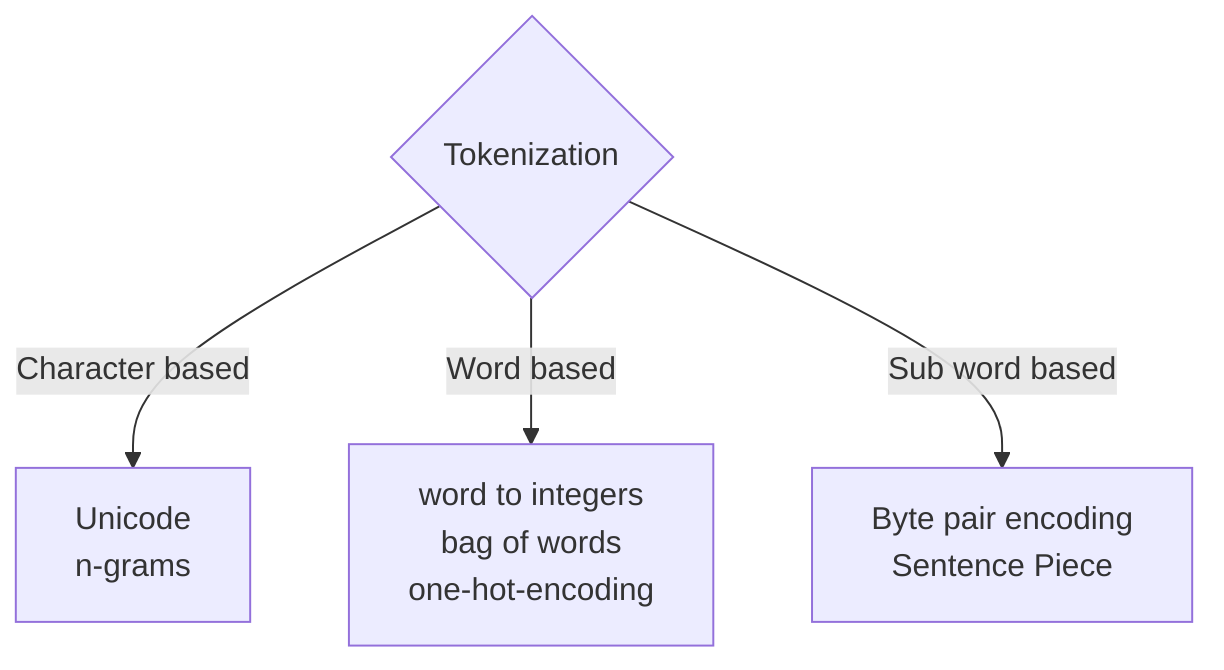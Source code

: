 flowchart TD
    T{Tokenization}
    T -->|Character based| C
    C["`Unicode 
    n-grams`"]
    T -->|Word based| W 
    W["`word to integers
    bag of words
    one-hot-encoding`"]
    T -->|Sub word based| SW 
    SW["` Byte pair encoding
    Sentence Piece`"]